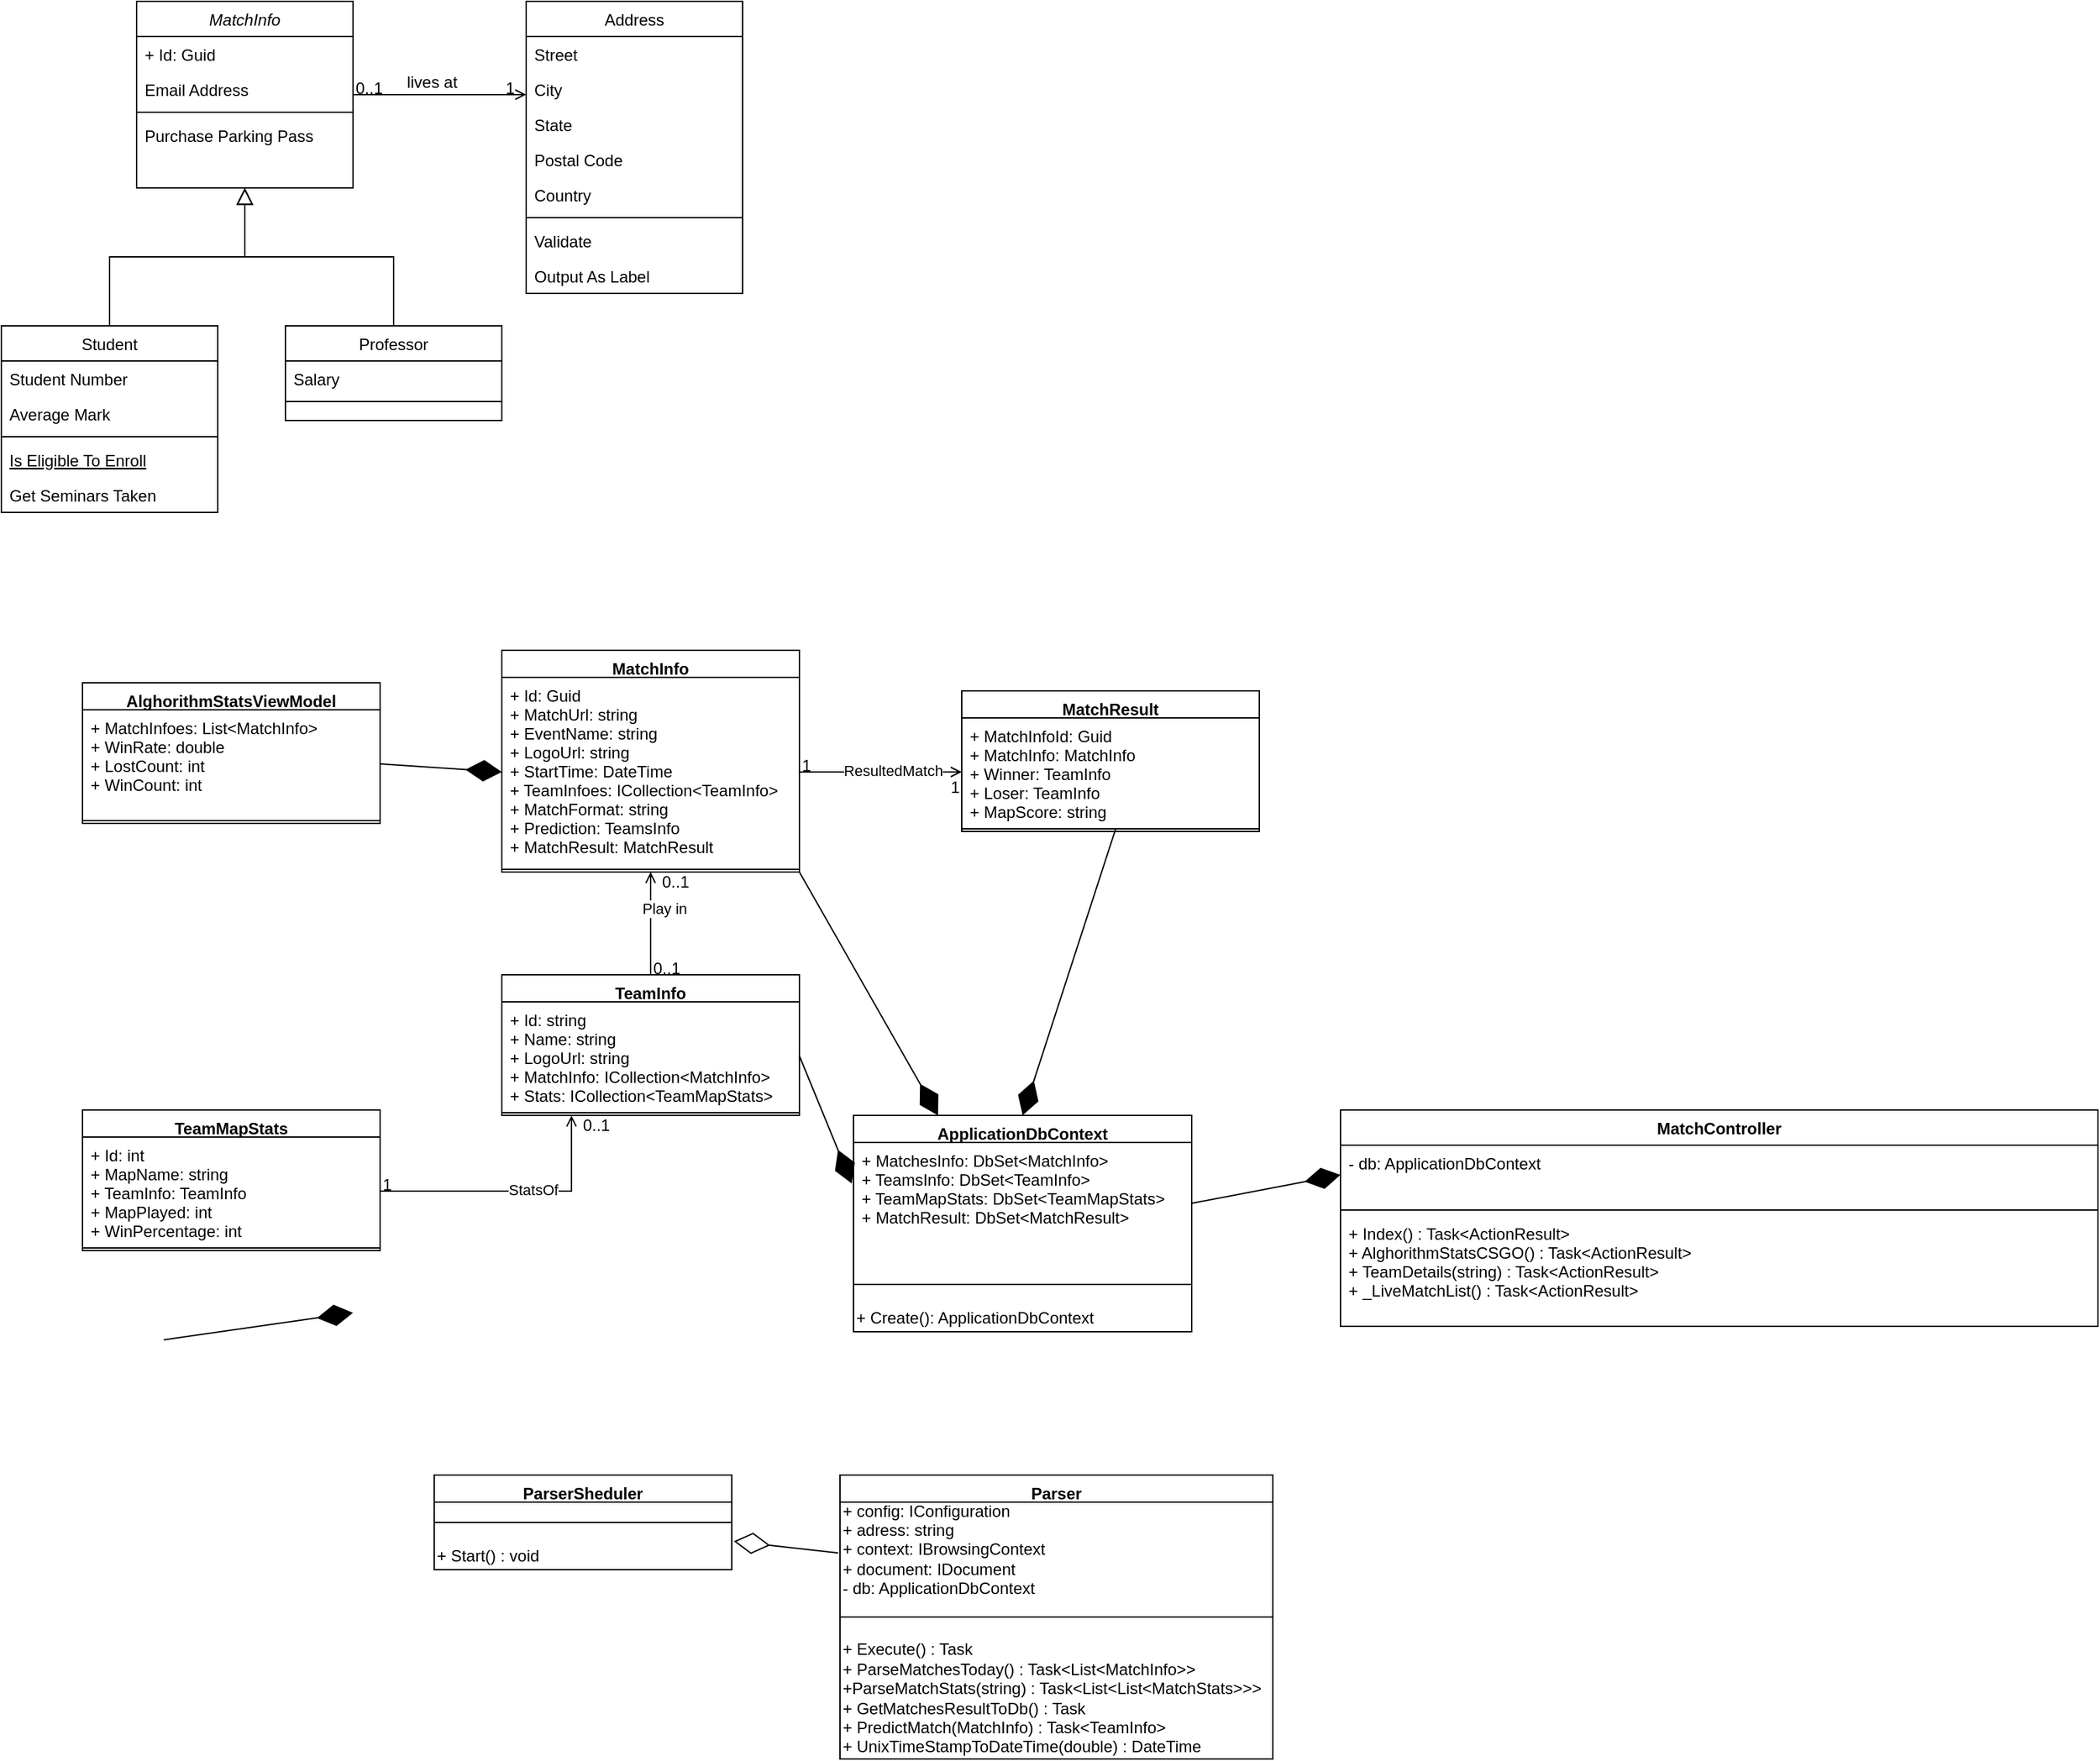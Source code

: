 <mxfile version="14.7.2" type="github">
  <diagram id="6HY_xIXsebkC-NFArRsS" name="Page-1">
    <mxGraphModel dx="1155" dy="673" grid="1" gridSize="10" guides="1" tooltips="1" connect="1" arrows="1" fold="1" page="1" pageScale="1" pageWidth="827" pageHeight="1169" math="0" shadow="0">
      <root>
        <mxCell id="0" />
        <mxCell id="1" parent="0" />
        <mxCell id="lZXu_XJgTbCIFLnKUyqm-1" value="MatchInfo" style="swimlane;fontStyle=2;align=center;verticalAlign=top;childLayout=stackLayout;horizontal=1;startSize=26;horizontalStack=0;resizeParent=1;resizeLast=0;collapsible=1;marginBottom=0;rounded=0;shadow=0;strokeWidth=1;" vertex="1" parent="1">
          <mxGeometry x="120" y="430" width="160" height="138" as="geometry">
            <mxRectangle x="230" y="140" width="160" height="26" as="alternateBounds" />
          </mxGeometry>
        </mxCell>
        <mxCell id="lZXu_XJgTbCIFLnKUyqm-2" value="+ Id: Guid" style="text;align=left;verticalAlign=top;spacingLeft=4;spacingRight=4;overflow=hidden;rotatable=0;points=[[0,0.5],[1,0.5]];portConstraint=eastwest;" vertex="1" parent="lZXu_XJgTbCIFLnKUyqm-1">
          <mxGeometry y="26" width="160" height="26" as="geometry" />
        </mxCell>
        <mxCell id="lZXu_XJgTbCIFLnKUyqm-4" value="Email Address" style="text;align=left;verticalAlign=top;spacingLeft=4;spacingRight=4;overflow=hidden;rotatable=0;points=[[0,0.5],[1,0.5]];portConstraint=eastwest;rounded=0;shadow=0;html=0;" vertex="1" parent="lZXu_XJgTbCIFLnKUyqm-1">
          <mxGeometry y="52" width="160" height="26" as="geometry" />
        </mxCell>
        <mxCell id="lZXu_XJgTbCIFLnKUyqm-5" value="" style="line;html=1;strokeWidth=1;align=left;verticalAlign=middle;spacingTop=-1;spacingLeft=3;spacingRight=3;rotatable=0;labelPosition=right;points=[];portConstraint=eastwest;" vertex="1" parent="lZXu_XJgTbCIFLnKUyqm-1">
          <mxGeometry y="78" width="160" height="8" as="geometry" />
        </mxCell>
        <mxCell id="lZXu_XJgTbCIFLnKUyqm-6" value="Purchase Parking Pass" style="text;align=left;verticalAlign=top;spacingLeft=4;spacingRight=4;overflow=hidden;rotatable=0;points=[[0,0.5],[1,0.5]];portConstraint=eastwest;" vertex="1" parent="lZXu_XJgTbCIFLnKUyqm-1">
          <mxGeometry y="86" width="160" height="26" as="geometry" />
        </mxCell>
        <mxCell id="lZXu_XJgTbCIFLnKUyqm-7" value="Student" style="swimlane;fontStyle=0;align=center;verticalAlign=top;childLayout=stackLayout;horizontal=1;startSize=26;horizontalStack=0;resizeParent=1;resizeLast=0;collapsible=1;marginBottom=0;rounded=0;shadow=0;strokeWidth=1;" vertex="1" parent="1">
          <mxGeometry x="20" y="670" width="160" height="138" as="geometry">
            <mxRectangle x="130" y="380" width="160" height="26" as="alternateBounds" />
          </mxGeometry>
        </mxCell>
        <mxCell id="lZXu_XJgTbCIFLnKUyqm-8" value="Student Number" style="text;align=left;verticalAlign=top;spacingLeft=4;spacingRight=4;overflow=hidden;rotatable=0;points=[[0,0.5],[1,0.5]];portConstraint=eastwest;" vertex="1" parent="lZXu_XJgTbCIFLnKUyqm-7">
          <mxGeometry y="26" width="160" height="26" as="geometry" />
        </mxCell>
        <mxCell id="lZXu_XJgTbCIFLnKUyqm-9" value="Average Mark" style="text;align=left;verticalAlign=top;spacingLeft=4;spacingRight=4;overflow=hidden;rotatable=0;points=[[0,0.5],[1,0.5]];portConstraint=eastwest;rounded=0;shadow=0;html=0;" vertex="1" parent="lZXu_XJgTbCIFLnKUyqm-7">
          <mxGeometry y="52" width="160" height="26" as="geometry" />
        </mxCell>
        <mxCell id="lZXu_XJgTbCIFLnKUyqm-10" value="" style="line;html=1;strokeWidth=1;align=left;verticalAlign=middle;spacingTop=-1;spacingLeft=3;spacingRight=3;rotatable=0;labelPosition=right;points=[];portConstraint=eastwest;" vertex="1" parent="lZXu_XJgTbCIFLnKUyqm-7">
          <mxGeometry y="78" width="160" height="8" as="geometry" />
        </mxCell>
        <mxCell id="lZXu_XJgTbCIFLnKUyqm-11" value="Is Eligible To Enroll" style="text;align=left;verticalAlign=top;spacingLeft=4;spacingRight=4;overflow=hidden;rotatable=0;points=[[0,0.5],[1,0.5]];portConstraint=eastwest;fontStyle=4" vertex="1" parent="lZXu_XJgTbCIFLnKUyqm-7">
          <mxGeometry y="86" width="160" height="26" as="geometry" />
        </mxCell>
        <mxCell id="lZXu_XJgTbCIFLnKUyqm-12" value="Get Seminars Taken" style="text;align=left;verticalAlign=top;spacingLeft=4;spacingRight=4;overflow=hidden;rotatable=0;points=[[0,0.5],[1,0.5]];portConstraint=eastwest;" vertex="1" parent="lZXu_XJgTbCIFLnKUyqm-7">
          <mxGeometry y="112" width="160" height="26" as="geometry" />
        </mxCell>
        <mxCell id="lZXu_XJgTbCIFLnKUyqm-13" value="" style="endArrow=block;endSize=10;endFill=0;shadow=0;strokeWidth=1;rounded=0;edgeStyle=elbowEdgeStyle;elbow=vertical;" edge="1" parent="1" source="lZXu_XJgTbCIFLnKUyqm-7" target="lZXu_XJgTbCIFLnKUyqm-1">
          <mxGeometry width="160" relative="1" as="geometry">
            <mxPoint x="100" y="513" as="sourcePoint" />
            <mxPoint x="100" y="513" as="targetPoint" />
          </mxGeometry>
        </mxCell>
        <mxCell id="lZXu_XJgTbCIFLnKUyqm-14" value="Professor" style="swimlane;fontStyle=0;align=center;verticalAlign=top;childLayout=stackLayout;horizontal=1;startSize=26;horizontalStack=0;resizeParent=1;resizeLast=0;collapsible=1;marginBottom=0;rounded=0;shadow=0;strokeWidth=1;" vertex="1" parent="1">
          <mxGeometry x="230" y="670" width="160" height="70" as="geometry">
            <mxRectangle x="340" y="380" width="170" height="26" as="alternateBounds" />
          </mxGeometry>
        </mxCell>
        <mxCell id="lZXu_XJgTbCIFLnKUyqm-15" value="Salary" style="text;align=left;verticalAlign=top;spacingLeft=4;spacingRight=4;overflow=hidden;rotatable=0;points=[[0,0.5],[1,0.5]];portConstraint=eastwest;" vertex="1" parent="lZXu_XJgTbCIFLnKUyqm-14">
          <mxGeometry y="26" width="160" height="26" as="geometry" />
        </mxCell>
        <mxCell id="lZXu_XJgTbCIFLnKUyqm-16" value="" style="line;html=1;strokeWidth=1;align=left;verticalAlign=middle;spacingTop=-1;spacingLeft=3;spacingRight=3;rotatable=0;labelPosition=right;points=[];portConstraint=eastwest;" vertex="1" parent="lZXu_XJgTbCIFLnKUyqm-14">
          <mxGeometry y="52" width="160" height="8" as="geometry" />
        </mxCell>
        <mxCell id="lZXu_XJgTbCIFLnKUyqm-17" value="" style="endArrow=block;endSize=10;endFill=0;shadow=0;strokeWidth=1;rounded=0;edgeStyle=elbowEdgeStyle;elbow=vertical;" edge="1" parent="1" source="lZXu_XJgTbCIFLnKUyqm-14" target="lZXu_XJgTbCIFLnKUyqm-1">
          <mxGeometry width="160" relative="1" as="geometry">
            <mxPoint x="110" y="683" as="sourcePoint" />
            <mxPoint x="210" y="581" as="targetPoint" />
          </mxGeometry>
        </mxCell>
        <mxCell id="lZXu_XJgTbCIFLnKUyqm-18" value="Address" style="swimlane;fontStyle=0;align=center;verticalAlign=top;childLayout=stackLayout;horizontal=1;startSize=26;horizontalStack=0;resizeParent=1;resizeLast=0;collapsible=1;marginBottom=0;rounded=0;shadow=0;strokeWidth=1;" vertex="1" parent="1">
          <mxGeometry x="408" y="430" width="160" height="216" as="geometry">
            <mxRectangle x="550" y="140" width="160" height="26" as="alternateBounds" />
          </mxGeometry>
        </mxCell>
        <mxCell id="lZXu_XJgTbCIFLnKUyqm-19" value="Street" style="text;align=left;verticalAlign=top;spacingLeft=4;spacingRight=4;overflow=hidden;rotatable=0;points=[[0,0.5],[1,0.5]];portConstraint=eastwest;" vertex="1" parent="lZXu_XJgTbCIFLnKUyqm-18">
          <mxGeometry y="26" width="160" height="26" as="geometry" />
        </mxCell>
        <mxCell id="lZXu_XJgTbCIFLnKUyqm-20" value="City" style="text;align=left;verticalAlign=top;spacingLeft=4;spacingRight=4;overflow=hidden;rotatable=0;points=[[0,0.5],[1,0.5]];portConstraint=eastwest;rounded=0;shadow=0;html=0;" vertex="1" parent="lZXu_XJgTbCIFLnKUyqm-18">
          <mxGeometry y="52" width="160" height="26" as="geometry" />
        </mxCell>
        <mxCell id="lZXu_XJgTbCIFLnKUyqm-21" value="State" style="text;align=left;verticalAlign=top;spacingLeft=4;spacingRight=4;overflow=hidden;rotatable=0;points=[[0,0.5],[1,0.5]];portConstraint=eastwest;rounded=0;shadow=0;html=0;" vertex="1" parent="lZXu_XJgTbCIFLnKUyqm-18">
          <mxGeometry y="78" width="160" height="26" as="geometry" />
        </mxCell>
        <mxCell id="lZXu_XJgTbCIFLnKUyqm-22" value="Postal Code" style="text;align=left;verticalAlign=top;spacingLeft=4;spacingRight=4;overflow=hidden;rotatable=0;points=[[0,0.5],[1,0.5]];portConstraint=eastwest;rounded=0;shadow=0;html=0;" vertex="1" parent="lZXu_XJgTbCIFLnKUyqm-18">
          <mxGeometry y="104" width="160" height="26" as="geometry" />
        </mxCell>
        <mxCell id="lZXu_XJgTbCIFLnKUyqm-23" value="Country" style="text;align=left;verticalAlign=top;spacingLeft=4;spacingRight=4;overflow=hidden;rotatable=0;points=[[0,0.5],[1,0.5]];portConstraint=eastwest;rounded=0;shadow=0;html=0;" vertex="1" parent="lZXu_XJgTbCIFLnKUyqm-18">
          <mxGeometry y="130" width="160" height="26" as="geometry" />
        </mxCell>
        <mxCell id="lZXu_XJgTbCIFLnKUyqm-24" value="" style="line;html=1;strokeWidth=1;align=left;verticalAlign=middle;spacingTop=-1;spacingLeft=3;spacingRight=3;rotatable=0;labelPosition=right;points=[];portConstraint=eastwest;" vertex="1" parent="lZXu_XJgTbCIFLnKUyqm-18">
          <mxGeometry y="156" width="160" height="8" as="geometry" />
        </mxCell>
        <mxCell id="lZXu_XJgTbCIFLnKUyqm-25" value="Validate" style="text;align=left;verticalAlign=top;spacingLeft=4;spacingRight=4;overflow=hidden;rotatable=0;points=[[0,0.5],[1,0.5]];portConstraint=eastwest;" vertex="1" parent="lZXu_XJgTbCIFLnKUyqm-18">
          <mxGeometry y="164" width="160" height="26" as="geometry" />
        </mxCell>
        <mxCell id="lZXu_XJgTbCIFLnKUyqm-26" value="Output As Label" style="text;align=left;verticalAlign=top;spacingLeft=4;spacingRight=4;overflow=hidden;rotatable=0;points=[[0,0.5],[1,0.5]];portConstraint=eastwest;" vertex="1" parent="lZXu_XJgTbCIFLnKUyqm-18">
          <mxGeometry y="190" width="160" height="26" as="geometry" />
        </mxCell>
        <mxCell id="lZXu_XJgTbCIFLnKUyqm-27" value="" style="endArrow=open;shadow=0;strokeWidth=1;rounded=0;endFill=1;edgeStyle=elbowEdgeStyle;elbow=vertical;" edge="1" parent="1" source="lZXu_XJgTbCIFLnKUyqm-1" target="lZXu_XJgTbCIFLnKUyqm-18">
          <mxGeometry x="0.5" y="41" relative="1" as="geometry">
            <mxPoint x="280" y="502" as="sourcePoint" />
            <mxPoint x="440" y="502" as="targetPoint" />
            <mxPoint x="-40" y="32" as="offset" />
          </mxGeometry>
        </mxCell>
        <mxCell id="lZXu_XJgTbCIFLnKUyqm-28" value="0..1" style="resizable=0;align=left;verticalAlign=bottom;labelBackgroundColor=none;fontSize=12;" connectable="0" vertex="1" parent="lZXu_XJgTbCIFLnKUyqm-27">
          <mxGeometry x="-1" relative="1" as="geometry">
            <mxPoint y="4" as="offset" />
          </mxGeometry>
        </mxCell>
        <mxCell id="lZXu_XJgTbCIFLnKUyqm-29" value="1" style="resizable=0;align=right;verticalAlign=bottom;labelBackgroundColor=none;fontSize=12;" connectable="0" vertex="1" parent="lZXu_XJgTbCIFLnKUyqm-27">
          <mxGeometry x="1" relative="1" as="geometry">
            <mxPoint x="-7" y="4" as="offset" />
          </mxGeometry>
        </mxCell>
        <mxCell id="lZXu_XJgTbCIFLnKUyqm-30" value="lives at" style="text;html=1;resizable=0;points=[];;align=center;verticalAlign=middle;labelBackgroundColor=none;rounded=0;shadow=0;strokeWidth=1;fontSize=12;" vertex="1" connectable="0" parent="lZXu_XJgTbCIFLnKUyqm-27">
          <mxGeometry x="0.5" y="49" relative="1" as="geometry">
            <mxPoint x="-38" y="40" as="offset" />
          </mxGeometry>
        </mxCell>
        <mxCell id="lZXu_XJgTbCIFLnKUyqm-31" value="MatchInfo" style="swimlane;fontStyle=1;align=center;verticalAlign=top;childLayout=stackLayout;horizontal=1;startSize=20;horizontalStack=0;resizeParent=1;resizeParentMax=0;resizeLast=0;collapsible=1;marginBottom=0;" vertex="1" parent="1">
          <mxGeometry x="390" y="910" width="220" height="164" as="geometry" />
        </mxCell>
        <mxCell id="lZXu_XJgTbCIFLnKUyqm-32" value="+ Id: Guid&#xa;+ MatchUrl: string&#xa;+ EventName: string&#xa;+ LogoUrl: string&#xa;+ StartTime: DateTime&#xa;+ TeamInfoes: ICollection&lt;TeamInfo&gt;&#xa;+ MatchFormat: string&#xa;+ Prediction: TeamsInfo&#xa;+ MatchResult: MatchResult" style="text;strokeColor=none;fillColor=none;align=left;verticalAlign=top;spacingLeft=4;spacingRight=4;overflow=hidden;rotatable=0;points=[[0,0.5],[1,0.5]];portConstraint=eastwest;" vertex="1" parent="lZXu_XJgTbCIFLnKUyqm-31">
          <mxGeometry y="20" width="220" height="140" as="geometry" />
        </mxCell>
        <mxCell id="lZXu_XJgTbCIFLnKUyqm-33" value="" style="line;strokeWidth=1;fillColor=none;align=left;verticalAlign=middle;spacingTop=-1;spacingLeft=3;spacingRight=3;rotatable=0;labelPosition=right;points=[];portConstraint=eastwest;" vertex="1" parent="lZXu_XJgTbCIFLnKUyqm-31">
          <mxGeometry y="160" width="220" height="4" as="geometry" />
        </mxCell>
        <mxCell id="lZXu_XJgTbCIFLnKUyqm-35" value="MatchResult" style="swimlane;fontStyle=1;align=center;verticalAlign=top;childLayout=stackLayout;horizontal=1;startSize=20;horizontalStack=0;resizeParent=1;resizeParentMax=0;resizeLast=0;collapsible=1;marginBottom=0;" vertex="1" parent="1">
          <mxGeometry x="730" y="940" width="220" height="104" as="geometry" />
        </mxCell>
        <mxCell id="lZXu_XJgTbCIFLnKUyqm-36" value="+ MatchInfoId: Guid&#xa;+ MatchInfo: MatchInfo&#xa;+ Winner: TeamInfo&#xa;+ Loser: TeamInfo&#xa;+ MapScore: string" style="text;strokeColor=none;fillColor=none;align=left;verticalAlign=top;spacingLeft=4;spacingRight=4;overflow=hidden;rotatable=0;points=[[0,0.5],[1,0.5]];portConstraint=eastwest;" vertex="1" parent="lZXu_XJgTbCIFLnKUyqm-35">
          <mxGeometry y="20" width="220" height="80" as="geometry" />
        </mxCell>
        <mxCell id="lZXu_XJgTbCIFLnKUyqm-37" value="" style="line;strokeWidth=1;fillColor=none;align=left;verticalAlign=middle;spacingTop=-1;spacingLeft=3;spacingRight=3;rotatable=0;labelPosition=right;points=[];portConstraint=eastwest;" vertex="1" parent="lZXu_XJgTbCIFLnKUyqm-35">
          <mxGeometry y="100" width="220" height="4" as="geometry" />
        </mxCell>
        <mxCell id="lZXu_XJgTbCIFLnKUyqm-38" value="TeamInfo" style="swimlane;fontStyle=1;align=center;verticalAlign=top;childLayout=stackLayout;horizontal=1;startSize=20;horizontalStack=0;resizeParent=1;resizeParentMax=0;resizeLast=0;collapsible=1;marginBottom=0;" vertex="1" parent="1">
          <mxGeometry x="390" y="1150" width="220" height="104" as="geometry" />
        </mxCell>
        <mxCell id="lZXu_XJgTbCIFLnKUyqm-39" value="+ Id: string&#xa;+ Name: string&#xa;+ LogoUrl: string&#xa;+ MatchInfo: ICollection&lt;MatchInfo&gt;&#xa;+ Stats: ICollection&lt;TeamMapStats&gt;" style="text;strokeColor=none;fillColor=none;align=left;verticalAlign=top;spacingLeft=4;spacingRight=4;overflow=hidden;rotatable=0;points=[[0,0.5],[1,0.5]];portConstraint=eastwest;" vertex="1" parent="lZXu_XJgTbCIFLnKUyqm-38">
          <mxGeometry y="20" width="220" height="80" as="geometry" />
        </mxCell>
        <mxCell id="lZXu_XJgTbCIFLnKUyqm-40" value="" style="line;strokeWidth=1;fillColor=none;align=left;verticalAlign=middle;spacingTop=-1;spacingLeft=3;spacingRight=3;rotatable=0;labelPosition=right;points=[];portConstraint=eastwest;" vertex="1" parent="lZXu_XJgTbCIFLnKUyqm-38">
          <mxGeometry y="100" width="220" height="4" as="geometry" />
        </mxCell>
        <mxCell id="lZXu_XJgTbCIFLnKUyqm-41" value="TeamMapStats" style="swimlane;fontStyle=1;align=center;verticalAlign=top;childLayout=stackLayout;horizontal=1;startSize=20;horizontalStack=0;resizeParent=1;resizeParentMax=0;resizeLast=0;collapsible=1;marginBottom=0;" vertex="1" parent="1">
          <mxGeometry x="80" y="1250" width="220" height="104" as="geometry" />
        </mxCell>
        <mxCell id="lZXu_XJgTbCIFLnKUyqm-42" value="+ Id: int&#xa;+ MapName: string&#xa;+ TeamInfo: TeamInfo&#xa;+ MapPlayed: int&#xa;+ WinPercentage: int" style="text;strokeColor=none;fillColor=none;align=left;verticalAlign=top;spacingLeft=4;spacingRight=4;overflow=hidden;rotatable=0;points=[[0,0.5],[1,0.5]];portConstraint=eastwest;" vertex="1" parent="lZXu_XJgTbCIFLnKUyqm-41">
          <mxGeometry y="20" width="220" height="80" as="geometry" />
        </mxCell>
        <mxCell id="lZXu_XJgTbCIFLnKUyqm-43" value="" style="line;strokeWidth=1;fillColor=none;align=left;verticalAlign=middle;spacingTop=-1;spacingLeft=3;spacingRight=3;rotatable=0;labelPosition=right;points=[];portConstraint=eastwest;" vertex="1" parent="lZXu_XJgTbCIFLnKUyqm-41">
          <mxGeometry y="100" width="220" height="4" as="geometry" />
        </mxCell>
        <mxCell id="lZXu_XJgTbCIFLnKUyqm-44" value="AlghorithmStatsViewModel" style="swimlane;fontStyle=1;align=center;verticalAlign=top;childLayout=stackLayout;horizontal=1;startSize=20;horizontalStack=0;resizeParent=1;resizeParentMax=0;resizeLast=0;collapsible=1;marginBottom=0;" vertex="1" parent="1">
          <mxGeometry x="80" y="934" width="220" height="104" as="geometry" />
        </mxCell>
        <mxCell id="lZXu_XJgTbCIFLnKUyqm-45" value="+ MatchInfoes: List&lt;MatchInfo&gt;&#xa;+ WinRate: double&#xa;+ LostCount: int&#xa;+ WinCount: int" style="text;strokeColor=none;fillColor=none;align=left;verticalAlign=top;spacingLeft=4;spacingRight=4;overflow=hidden;rotatable=0;points=[[0,0.5],[1,0.5]];portConstraint=eastwest;" vertex="1" parent="lZXu_XJgTbCIFLnKUyqm-44">
          <mxGeometry y="20" width="220" height="80" as="geometry" />
        </mxCell>
        <mxCell id="lZXu_XJgTbCIFLnKUyqm-46" value="" style="line;strokeWidth=1;fillColor=none;align=left;verticalAlign=middle;spacingTop=-1;spacingLeft=3;spacingRight=3;rotatable=0;labelPosition=right;points=[];portConstraint=eastwest;" vertex="1" parent="lZXu_XJgTbCIFLnKUyqm-44">
          <mxGeometry y="100" width="220" height="4" as="geometry" />
        </mxCell>
        <mxCell id="lZXu_XJgTbCIFLnKUyqm-48" value="" style="endArrow=diamondThin;endFill=1;endSize=24;html=1;strokeColor=#000000;fontColor=none;" edge="1" parent="1">
          <mxGeometry width="160" relative="1" as="geometry">
            <mxPoint x="140" y="1420" as="sourcePoint" />
            <mxPoint x="280" y="1400" as="targetPoint" />
          </mxGeometry>
        </mxCell>
        <mxCell id="lZXu_XJgTbCIFLnKUyqm-50" value="" style="endArrow=none;html=1;rounded=0;exitX=0.5;exitY=1;exitDx=0;exitDy=0;entryX=0.5;entryY=0;entryDx=0;entryDy=0;" edge="1" parent="1" source="lZXu_XJgTbCIFLnKUyqm-31" target="lZXu_XJgTbCIFLnKUyqm-38">
          <mxGeometry relative="1" as="geometry">
            <mxPoint x="200" y="1110" as="sourcePoint" />
            <mxPoint x="360" y="1110" as="targetPoint" />
          </mxGeometry>
        </mxCell>
        <mxCell id="lZXu_XJgTbCIFLnKUyqm-52" value="" style="endArrow=diamondThin;endFill=1;endSize=24;html=1;strokeColor=#000000;fontColor=none;exitX=1;exitY=0.5;exitDx=0;exitDy=0;entryX=0;entryY=0.5;entryDx=0;entryDy=0;" edge="1" parent="1" source="lZXu_XJgTbCIFLnKUyqm-45" target="lZXu_XJgTbCIFLnKUyqm-32">
          <mxGeometry width="160" relative="1" as="geometry">
            <mxPoint x="280" y="1020" as="sourcePoint" />
            <mxPoint x="420" y="1000" as="targetPoint" />
          </mxGeometry>
        </mxCell>
        <mxCell id="lZXu_XJgTbCIFLnKUyqm-53" value="" style="endArrow=none;html=1;rounded=0;exitX=0;exitY=0.5;exitDx=0;exitDy=0;entryX=1;entryY=0.5;entryDx=0;entryDy=0;" edge="1" parent="1" source="lZXu_XJgTbCIFLnKUyqm-36" target="lZXu_XJgTbCIFLnKUyqm-32">
          <mxGeometry relative="1" as="geometry">
            <mxPoint x="770" y="1037" as="sourcePoint" />
            <mxPoint x="650" y="1037" as="targetPoint" />
          </mxGeometry>
        </mxCell>
        <mxCell id="lZXu_XJgTbCIFLnKUyqm-54" value="ApplicationDbContext" style="swimlane;fontStyle=1;align=center;verticalAlign=top;childLayout=stackLayout;horizontal=1;startSize=20;horizontalStack=0;resizeParent=1;resizeParentMax=0;resizeLast=0;collapsible=1;marginBottom=0;" vertex="1" parent="1">
          <mxGeometry x="650" y="1254" width="250" height="160" as="geometry" />
        </mxCell>
        <mxCell id="lZXu_XJgTbCIFLnKUyqm-55" value="+ MatchesInfo: DbSet&lt;MatchInfo&gt;&#xa;+ TeamsInfo: DbSet&lt;TeamInfo&gt;&#xa;+ TeamMapStats: DbSet&lt;TeamMapStats&gt;&#xa;+ MatchResult: DbSet&lt;MatchResult&gt;" style="text;strokeColor=none;fillColor=none;align=left;verticalAlign=top;spacingLeft=4;spacingRight=4;overflow=hidden;rotatable=0;points=[[0,0.5],[1,0.5]];portConstraint=eastwest;" vertex="1" parent="lZXu_XJgTbCIFLnKUyqm-54">
          <mxGeometry y="20" width="250" height="90" as="geometry" />
        </mxCell>
        <mxCell id="lZXu_XJgTbCIFLnKUyqm-56" value="" style="line;strokeWidth=1;fillColor=none;align=left;verticalAlign=middle;spacingTop=-1;spacingLeft=3;spacingRight=3;rotatable=0;labelPosition=right;points=[];portConstraint=eastwest;" vertex="1" parent="lZXu_XJgTbCIFLnKUyqm-54">
          <mxGeometry y="110" width="250" height="30" as="geometry" />
        </mxCell>
        <mxCell id="lZXu_XJgTbCIFLnKUyqm-57" value="+ Create(): ApplicationDbContext" style="text;html=1;align=left;verticalAlign=middle;resizable=0;points=[];autosize=1;strokeColor=none;" vertex="1" parent="lZXu_XJgTbCIFLnKUyqm-54">
          <mxGeometry y="140" width="250" height="20" as="geometry" />
        </mxCell>
        <mxCell id="lZXu_XJgTbCIFLnKUyqm-59" value="" style="endArrow=diamondThin;endFill=1;endSize=24;html=1;strokeColor=#000000;fontColor=none;exitX=1;exitY=1;exitDx=0;exitDy=0;entryX=0.25;entryY=0;entryDx=0;entryDy=0;" edge="1" parent="1" source="lZXu_XJgTbCIFLnKUyqm-31" target="lZXu_XJgTbCIFLnKUyqm-54">
          <mxGeometry width="160" relative="1" as="geometry">
            <mxPoint x="760" y="1150" as="sourcePoint" />
            <mxPoint x="850" y="1156" as="targetPoint" />
          </mxGeometry>
        </mxCell>
        <mxCell id="lZXu_XJgTbCIFLnKUyqm-60" value="" style="endArrow=diamondThin;endFill=1;endSize=24;html=1;strokeColor=#000000;fontColor=none;exitX=0.517;exitY=0.56;exitDx=0;exitDy=0;entryX=0.5;entryY=0;entryDx=0;entryDy=0;exitPerimeter=0;" edge="1" parent="1" source="lZXu_XJgTbCIFLnKUyqm-37" target="lZXu_XJgTbCIFLnKUyqm-54">
          <mxGeometry width="160" relative="1" as="geometry">
            <mxPoint x="620" y="1084" as="sourcePoint" />
            <mxPoint x="722.5" y="1264" as="targetPoint" />
          </mxGeometry>
        </mxCell>
        <mxCell id="lZXu_XJgTbCIFLnKUyqm-61" value="" style="endArrow=diamondThin;endFill=1;endSize=24;html=1;strokeColor=#000000;fontColor=none;exitX=1;exitY=0.5;exitDx=0;exitDy=0;entryX=-0.005;entryY=0.338;entryDx=0;entryDy=0;entryPerimeter=0;" edge="1" parent="1" source="lZXu_XJgTbCIFLnKUyqm-39" target="lZXu_XJgTbCIFLnKUyqm-55">
          <mxGeometry width="160" relative="1" as="geometry">
            <mxPoint x="853.74" y="1052.24" as="sourcePoint" />
            <mxPoint x="785" y="1264" as="targetPoint" />
          </mxGeometry>
        </mxCell>
        <mxCell id="lZXu_XJgTbCIFLnKUyqm-62" value="MatchController" style="swimlane;fontStyle=1;align=center;verticalAlign=top;childLayout=stackLayout;horizontal=1;startSize=26;horizontalStack=0;resizeParent=1;resizeParentMax=0;resizeLast=0;collapsible=1;marginBottom=0;" vertex="1" parent="1">
          <mxGeometry x="1010" y="1250" width="560" height="160" as="geometry" />
        </mxCell>
        <mxCell id="lZXu_XJgTbCIFLnKUyqm-63" value="- db: ApplicationDbContext" style="text;strokeColor=none;fillColor=none;align=left;verticalAlign=top;spacingLeft=4;spacingRight=4;overflow=hidden;rotatable=0;points=[[0,0.5],[1,0.5]];portConstraint=eastwest;" vertex="1" parent="lZXu_XJgTbCIFLnKUyqm-62">
          <mxGeometry y="26" width="560" height="44" as="geometry" />
        </mxCell>
        <mxCell id="lZXu_XJgTbCIFLnKUyqm-64" value="" style="line;strokeWidth=1;fillColor=none;align=left;verticalAlign=middle;spacingTop=-1;spacingLeft=3;spacingRight=3;rotatable=0;labelPosition=right;points=[];portConstraint=eastwest;" vertex="1" parent="lZXu_XJgTbCIFLnKUyqm-62">
          <mxGeometry y="70" width="560" height="8" as="geometry" />
        </mxCell>
        <mxCell id="lZXu_XJgTbCIFLnKUyqm-65" value="+ Index() : Task&lt;ActionResult&gt;&#xa;+ AlghorithmStatsCSGO() : Task&lt;ActionResult&gt;&#xa;+ TeamDetails(string) : Task&lt;ActionResult&gt;&#xa;+ _LiveMatchList() : Task&lt;ActionResult&gt;&#xa;" style="text;strokeColor=none;fillColor=none;align=left;verticalAlign=top;spacingLeft=4;spacingRight=4;overflow=hidden;rotatable=0;points=[[0,0.5],[1,0.5]];portConstraint=eastwest;" vertex="1" parent="lZXu_XJgTbCIFLnKUyqm-62">
          <mxGeometry y="78" width="560" height="82" as="geometry" />
        </mxCell>
        <mxCell id="lZXu_XJgTbCIFLnKUyqm-66" value="" style="endArrow=diamondThin;endFill=1;endSize=24;html=1;strokeColor=#000000;fontColor=none;exitX=1;exitY=0.5;exitDx=0;exitDy=0;entryX=0;entryY=0.5;entryDx=0;entryDy=0;" edge="1" parent="1" source="lZXu_XJgTbCIFLnKUyqm-55" target="lZXu_XJgTbCIFLnKUyqm-63">
          <mxGeometry width="160" relative="1" as="geometry">
            <mxPoint x="853.74" y="1052.24" as="sourcePoint" />
            <mxPoint x="785" y="1264" as="targetPoint" />
          </mxGeometry>
        </mxCell>
        <mxCell id="lZXu_XJgTbCIFLnKUyqm-67" value="" style="endArrow=open;shadow=0;strokeWidth=1;rounded=0;endFill=1;edgeStyle=elbowEdgeStyle;elbow=vertical;exitX=0.5;exitY=0;exitDx=0;exitDy=0;entryX=0.5;entryY=1;entryDx=0;entryDy=0;" edge="1" parent="1" source="lZXu_XJgTbCIFLnKUyqm-38" target="lZXu_XJgTbCIFLnKUyqm-31">
          <mxGeometry x="0.5" y="41" relative="1" as="geometry">
            <mxPoint x="400.0" y="880" as="sourcePoint" />
            <mxPoint x="528" y="880" as="targetPoint" />
            <mxPoint x="-40" y="32" as="offset" />
          </mxGeometry>
        </mxCell>
        <mxCell id="lZXu_XJgTbCIFLnKUyqm-68" value="0..1" style="resizable=0;align=left;verticalAlign=bottom;labelBackgroundColor=none;fontSize=12;" connectable="0" vertex="1" parent="lZXu_XJgTbCIFLnKUyqm-67">
          <mxGeometry x="-1" relative="1" as="geometry">
            <mxPoint y="4" as="offset" />
          </mxGeometry>
        </mxCell>
        <mxCell id="lZXu_XJgTbCIFLnKUyqm-69" value="0..1" style="resizable=0;align=right;verticalAlign=bottom;labelBackgroundColor=none;fontSize=12;" connectable="0" vertex="1" parent="lZXu_XJgTbCIFLnKUyqm-67">
          <mxGeometry x="1" relative="1" as="geometry">
            <mxPoint x="30" y="16" as="offset" />
          </mxGeometry>
        </mxCell>
        <mxCell id="lZXu_XJgTbCIFLnKUyqm-71" value="Play in" style="edgeLabel;html=1;align=center;verticalAlign=middle;resizable=0;points=[];" vertex="1" connectable="0" parent="lZXu_XJgTbCIFLnKUyqm-67">
          <mxGeometry x="0.286" relative="1" as="geometry">
            <mxPoint x="10" as="offset" />
          </mxGeometry>
        </mxCell>
        <mxCell id="lZXu_XJgTbCIFLnKUyqm-72" value="" style="endArrow=open;shadow=0;strokeWidth=1;rounded=0;endFill=1;edgeStyle=elbowEdgeStyle;elbow=vertical;exitX=1;exitY=0.5;exitDx=0;exitDy=0;entryX=0.234;entryY=1.023;entryDx=0;entryDy=0;entryPerimeter=0;" edge="1" parent="1" source="lZXu_XJgTbCIFLnKUyqm-42" target="lZXu_XJgTbCIFLnKUyqm-40">
          <mxGeometry x="0.5" y="41" relative="1" as="geometry">
            <mxPoint x="330" y="1276" as="sourcePoint" />
            <mxPoint x="330" y="1200" as="targetPoint" />
            <mxPoint x="-40" y="32" as="offset" />
            <Array as="points">
              <mxPoint x="340" y="1310" />
            </Array>
          </mxGeometry>
        </mxCell>
        <mxCell id="lZXu_XJgTbCIFLnKUyqm-73" value="1" style="resizable=0;align=left;verticalAlign=bottom;labelBackgroundColor=none;fontSize=12;" connectable="0" vertex="1" parent="lZXu_XJgTbCIFLnKUyqm-72">
          <mxGeometry x="-1" relative="1" as="geometry">
            <mxPoint y="4" as="offset" />
          </mxGeometry>
        </mxCell>
        <mxCell id="lZXu_XJgTbCIFLnKUyqm-74" value="0..1" style="resizable=0;align=right;verticalAlign=bottom;labelBackgroundColor=none;fontSize=12;" connectable="0" vertex="1" parent="lZXu_XJgTbCIFLnKUyqm-72">
          <mxGeometry x="1" relative="1" as="geometry">
            <mxPoint x="30" y="16" as="offset" />
          </mxGeometry>
        </mxCell>
        <mxCell id="lZXu_XJgTbCIFLnKUyqm-78" value="StatsOf" style="edgeLabel;html=1;align=center;verticalAlign=middle;resizable=0;points=[];" vertex="1" connectable="0" parent="lZXu_XJgTbCIFLnKUyqm-72">
          <mxGeometry x="0.139" y="1" relative="1" as="geometry">
            <mxPoint as="offset" />
          </mxGeometry>
        </mxCell>
        <mxCell id="lZXu_XJgTbCIFLnKUyqm-79" value="" style="endArrow=open;shadow=0;strokeWidth=1;rounded=0;endFill=1;edgeStyle=elbowEdgeStyle;elbow=vertical;exitX=1;exitY=0.5;exitDx=0;exitDy=0;" edge="1" parent="1" source="lZXu_XJgTbCIFLnKUyqm-32">
          <mxGeometry x="0.5" y="41" relative="1" as="geometry">
            <mxPoint x="290" y="1115.91" as="sourcePoint" />
            <mxPoint x="730" y="1000" as="targetPoint" />
            <mxPoint x="-40" y="32" as="offset" />
            <Array as="points" />
          </mxGeometry>
        </mxCell>
        <mxCell id="lZXu_XJgTbCIFLnKUyqm-80" value="1" style="resizable=0;align=left;verticalAlign=bottom;labelBackgroundColor=none;fontSize=12;" connectable="0" vertex="1" parent="lZXu_XJgTbCIFLnKUyqm-79">
          <mxGeometry x="-1" relative="1" as="geometry">
            <mxPoint y="4" as="offset" />
          </mxGeometry>
        </mxCell>
        <mxCell id="lZXu_XJgTbCIFLnKUyqm-81" value="1" style="resizable=0;align=right;verticalAlign=bottom;labelBackgroundColor=none;fontSize=12;" connectable="0" vertex="1" parent="lZXu_XJgTbCIFLnKUyqm-79">
          <mxGeometry x="1" relative="1" as="geometry">
            <mxPoint y="20" as="offset" />
          </mxGeometry>
        </mxCell>
        <mxCell id="lZXu_XJgTbCIFLnKUyqm-82" value="ResultedMatch" style="edgeLabel;html=1;align=center;verticalAlign=middle;resizable=0;points=[];" vertex="1" connectable="0" parent="lZXu_XJgTbCIFLnKUyqm-79">
          <mxGeometry x="0.139" y="1" relative="1" as="geometry">
            <mxPoint as="offset" />
          </mxGeometry>
        </mxCell>
        <mxCell id="lZXu_XJgTbCIFLnKUyqm-85" value="ParserSheduler" style="swimlane;fontStyle=1;align=center;verticalAlign=top;childLayout=stackLayout;horizontal=1;startSize=20;horizontalStack=0;resizeParent=1;resizeParentMax=0;resizeLast=0;collapsible=1;marginBottom=0;" vertex="1" parent="1">
          <mxGeometry x="340" y="1520" width="220" height="70" as="geometry" />
        </mxCell>
        <mxCell id="lZXu_XJgTbCIFLnKUyqm-87" value="" style="line;strokeWidth=1;fillColor=none;align=left;verticalAlign=middle;spacingTop=-1;spacingLeft=3;spacingRight=3;rotatable=0;labelPosition=right;points=[];portConstraint=eastwest;" vertex="1" parent="lZXu_XJgTbCIFLnKUyqm-85">
          <mxGeometry y="20" width="220" height="30" as="geometry" />
        </mxCell>
        <mxCell id="lZXu_XJgTbCIFLnKUyqm-88" value="+ Start() : void" style="text;html=1;align=left;verticalAlign=middle;resizable=0;points=[];autosize=1;strokeColor=none;" vertex="1" parent="lZXu_XJgTbCIFLnKUyqm-85">
          <mxGeometry y="50" width="220" height="20" as="geometry" />
        </mxCell>
        <mxCell id="lZXu_XJgTbCIFLnKUyqm-89" value="Parser" style="swimlane;fontStyle=1;align=center;verticalAlign=top;childLayout=stackLayout;horizontal=1;startSize=20;horizontalStack=0;resizeParent=1;resizeParentMax=0;resizeLast=0;collapsible=1;marginBottom=0;" vertex="1" parent="1">
          <mxGeometry x="640" y="1520" width="320" height="210" as="geometry" />
        </mxCell>
        <mxCell id="lZXu_XJgTbCIFLnKUyqm-92" value="+ config: IConfiguration&lt;br&gt;+ adress: string&lt;br&gt;+ context: IBrowsingContext&lt;br&gt;+ document: IDocument&lt;br&gt;- db: ApplicationDbContext" style="text;html=1;align=left;verticalAlign=middle;resizable=0;points=[];autosize=1;strokeColor=none;" vertex="1" parent="lZXu_XJgTbCIFLnKUyqm-89">
          <mxGeometry y="20" width="320" height="70" as="geometry" />
        </mxCell>
        <mxCell id="lZXu_XJgTbCIFLnKUyqm-90" value="" style="line;strokeWidth=1;fillColor=none;align=left;verticalAlign=middle;spacingTop=-1;spacingLeft=3;spacingRight=3;rotatable=0;labelPosition=right;points=[];portConstraint=eastwest;" vertex="1" parent="lZXu_XJgTbCIFLnKUyqm-89">
          <mxGeometry y="90" width="320" height="30" as="geometry" />
        </mxCell>
        <mxCell id="lZXu_XJgTbCIFLnKUyqm-91" value="+ Execute() : Task&lt;br&gt;+ ParseMatchesToday() : Task&amp;lt;List&amp;lt;MatchInfo&amp;gt;&amp;gt;&lt;br&gt;+ParseMatchStats(string) : Task&amp;lt;List&amp;lt;List&amp;lt;MatchStats&amp;gt;&amp;gt;&amp;gt;&lt;br&gt;+ GetMatchesResultToDb() : Task&lt;br&gt;+ PredictMatch(MatchInfo) : Task&amp;lt;TeamInfo&amp;gt;&lt;br&gt;+ UnixTimeStampToDateTime(double) : DateTime" style="text;html=1;align=left;verticalAlign=middle;resizable=0;points=[];autosize=1;strokeColor=none;" vertex="1" parent="lZXu_XJgTbCIFLnKUyqm-89">
          <mxGeometry y="120" width="320" height="90" as="geometry" />
        </mxCell>
        <mxCell id="lZXu_XJgTbCIFLnKUyqm-93" value="" style="endArrow=diamondThin;endFill=0;endSize=24;html=1;entryX=1.007;entryY=-0.049;entryDx=0;entryDy=0;entryPerimeter=0;exitX=-0.004;exitY=0.537;exitDx=0;exitDy=0;exitPerimeter=0;" edge="1" parent="1" source="lZXu_XJgTbCIFLnKUyqm-92" target="lZXu_XJgTbCIFLnKUyqm-88">
          <mxGeometry width="160" relative="1" as="geometry">
            <mxPoint x="568.0" y="1459.998" as="sourcePoint" />
            <mxPoint x="584.59" y="1598.23" as="targetPoint" />
          </mxGeometry>
        </mxCell>
      </root>
    </mxGraphModel>
  </diagram>
</mxfile>
